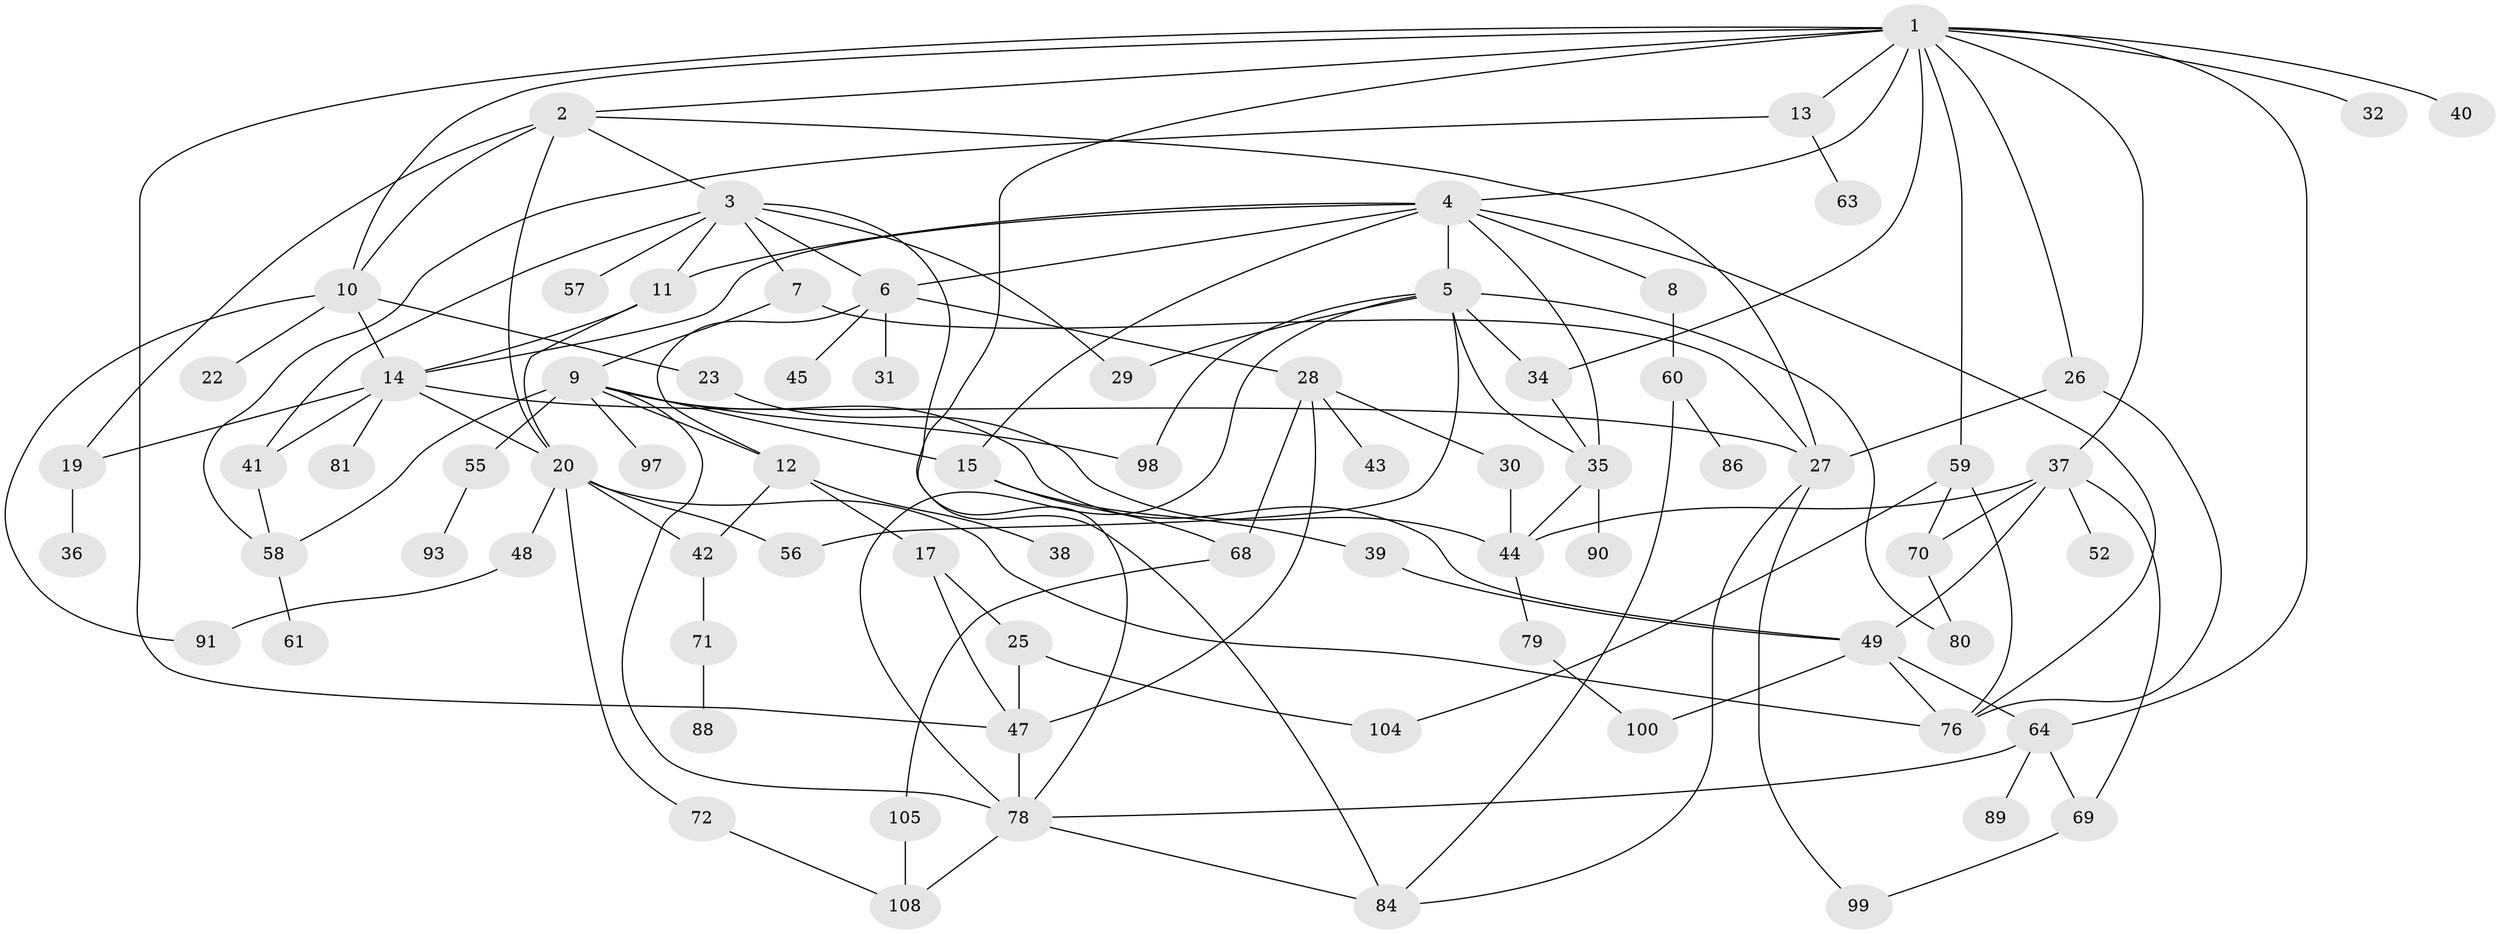 // original degree distribution, {14: 0.009009009009009009, 5: 0.05405405405405406, 9: 0.009009009009009009, 7: 0.036036036036036036, 3: 0.24324324324324326, 2: 0.24324324324324326, 8: 0.009009009009009009, 4: 0.13513513513513514, 6: 0.02702702702702703, 1: 0.23423423423423423}
// Generated by graph-tools (version 1.1) at 2025/10/02/27/25 16:10:52]
// undirected, 77 vertices, 129 edges
graph export_dot {
graph [start="1"]
  node [color=gray90,style=filled];
  1 [super="+73"];
  2 [super="+62"];
  3 [super="+75"];
  4 [super="+110"];
  5 [super="+16"];
  6 [super="+77"];
  7 [super="+109"];
  8;
  9 [super="+82"];
  10 [super="+85"];
  11;
  12 [super="+21"];
  13 [super="+24"];
  14 [super="+18"];
  15 [super="+83"];
  17;
  19 [super="+103"];
  20 [super="+33"];
  22;
  23 [super="+101"];
  25;
  26;
  27 [super="+51"];
  28;
  29;
  30 [super="+53"];
  31;
  32;
  34;
  35 [super="+50"];
  36;
  37 [super="+54"];
  38;
  39;
  40;
  41 [super="+106"];
  42;
  43;
  44 [super="+46"];
  45;
  47 [super="+92"];
  48 [super="+67"];
  49 [super="+74"];
  52;
  55 [super="+65"];
  56;
  57;
  58 [super="+66"];
  59 [super="+102"];
  60;
  61;
  63;
  64 [super="+95"];
  68 [super="+96"];
  69;
  70;
  71;
  72;
  76 [super="+107"];
  78 [super="+94"];
  79;
  80;
  81;
  84 [super="+87"];
  86;
  88;
  89;
  90;
  91;
  93;
  97;
  98;
  99;
  100 [super="+111"];
  104;
  105;
  108;
  1 -- 2;
  1 -- 4;
  1 -- 10;
  1 -- 13;
  1 -- 26;
  1 -- 32;
  1 -- 34;
  1 -- 37;
  1 -- 40;
  1 -- 59;
  1 -- 78;
  1 -- 47;
  1 -- 64;
  2 -- 3;
  2 -- 10;
  2 -- 27;
  2 -- 20;
  2 -- 19;
  3 -- 6;
  3 -- 7;
  3 -- 41;
  3 -- 57;
  3 -- 29;
  3 -- 11;
  3 -- 84;
  4 -- 5;
  4 -- 8;
  4 -- 11;
  4 -- 14;
  4 -- 6;
  4 -- 15;
  4 -- 35;
  4 -- 76;
  5 -- 35 [weight=2];
  5 -- 56;
  5 -- 98;
  5 -- 34;
  5 -- 80;
  5 -- 29;
  5 -- 78;
  6 -- 12;
  6 -- 28;
  6 -- 31;
  6 -- 45;
  7 -- 9;
  7 -- 27;
  8 -- 60;
  9 -- 15;
  9 -- 49;
  9 -- 55;
  9 -- 58;
  9 -- 98;
  9 -- 12;
  9 -- 97;
  9 -- 78;
  10 -- 22;
  10 -- 23;
  10 -- 91;
  10 -- 14;
  11 -- 20;
  11 -- 14;
  12 -- 17;
  12 -- 42;
  12 -- 38;
  13 -- 58;
  13 -- 63;
  14 -- 19;
  14 -- 81;
  14 -- 27;
  14 -- 20;
  14 -- 41;
  15 -- 39;
  15 -- 68;
  17 -- 25;
  17 -- 47;
  19 -- 36;
  20 -- 42;
  20 -- 56;
  20 -- 48;
  20 -- 72;
  20 -- 76;
  23 -- 44;
  25 -- 104;
  25 -- 47;
  26 -- 27;
  26 -- 76;
  27 -- 84;
  27 -- 99;
  28 -- 30;
  28 -- 43;
  28 -- 68;
  28 -- 47;
  30 -- 44;
  34 -- 35;
  35 -- 90;
  35 -- 44;
  37 -- 52;
  37 -- 70;
  37 -- 69;
  37 -- 44;
  37 -- 49;
  39 -- 49;
  41 -- 58;
  42 -- 71;
  44 -- 79;
  47 -- 78;
  48 -- 91;
  49 -- 64;
  49 -- 100;
  49 -- 76;
  55 -- 93;
  58 -- 61;
  59 -- 70;
  59 -- 104;
  59 -- 76;
  60 -- 86;
  60 -- 84;
  64 -- 89;
  64 -- 69;
  64 -- 78;
  68 -- 105;
  69 -- 99;
  70 -- 80;
  71 -- 88;
  72 -- 108;
  78 -- 84;
  78 -- 108;
  79 -- 100;
  105 -- 108;
}
